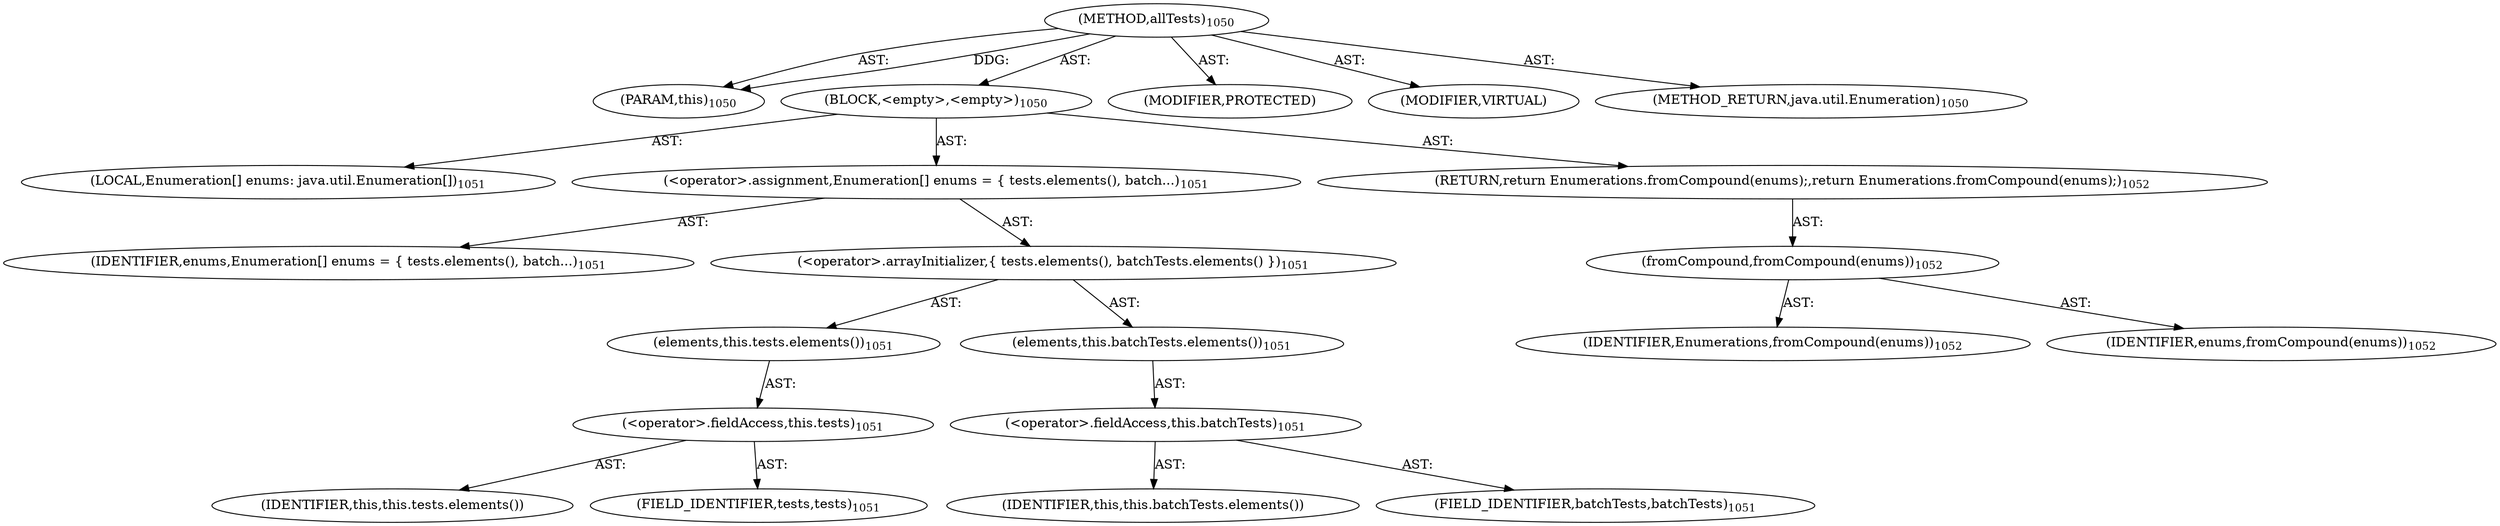 digraph "allTests" {  
"111669149741" [label = <(METHOD,allTests)<SUB>1050</SUB>> ]
"115964117078" [label = <(PARAM,this)<SUB>1050</SUB>> ]
"25769803899" [label = <(BLOCK,&lt;empty&gt;,&lt;empty&gt;)<SUB>1050</SUB>> ]
"94489280575" [label = <(LOCAL,Enumeration[] enums: java.util.Enumeration[])<SUB>1051</SUB>> ]
"30064771684" [label = <(&lt;operator&gt;.assignment,Enumeration[] enums = { tests.elements(), batch...)<SUB>1051</SUB>> ]
"68719477259" [label = <(IDENTIFIER,enums,Enumeration[] enums = { tests.elements(), batch...)<SUB>1051</SUB>> ]
"30064771685" [label = <(&lt;operator&gt;.arrayInitializer,{ tests.elements(), batchTests.elements() })<SUB>1051</SUB>> ]
"30064771686" [label = <(elements,this.tests.elements())<SUB>1051</SUB>> ]
"30064771687" [label = <(&lt;operator&gt;.fieldAccess,this.tests)<SUB>1051</SUB>> ]
"68719477260" [label = <(IDENTIFIER,this,this.tests.elements())> ]
"55834574976" [label = <(FIELD_IDENTIFIER,tests,tests)<SUB>1051</SUB>> ]
"30064771688" [label = <(elements,this.batchTests.elements())<SUB>1051</SUB>> ]
"30064771689" [label = <(&lt;operator&gt;.fieldAccess,this.batchTests)<SUB>1051</SUB>> ]
"68719477261" [label = <(IDENTIFIER,this,this.batchTests.elements())> ]
"55834574977" [label = <(FIELD_IDENTIFIER,batchTests,batchTests)<SUB>1051</SUB>> ]
"146028888079" [label = <(RETURN,return Enumerations.fromCompound(enums);,return Enumerations.fromCompound(enums);)<SUB>1052</SUB>> ]
"30064771690" [label = <(fromCompound,fromCompound(enums))<SUB>1052</SUB>> ]
"68719477262" [label = <(IDENTIFIER,Enumerations,fromCompound(enums))<SUB>1052</SUB>> ]
"68719477263" [label = <(IDENTIFIER,enums,fromCompound(enums))<SUB>1052</SUB>> ]
"133143986287" [label = <(MODIFIER,PROTECTED)> ]
"133143986288" [label = <(MODIFIER,VIRTUAL)> ]
"128849018925" [label = <(METHOD_RETURN,java.util.Enumeration)<SUB>1050</SUB>> ]
  "111669149741" -> "115964117078"  [ label = "AST: "] 
  "111669149741" -> "25769803899"  [ label = "AST: "] 
  "111669149741" -> "133143986287"  [ label = "AST: "] 
  "111669149741" -> "133143986288"  [ label = "AST: "] 
  "111669149741" -> "128849018925"  [ label = "AST: "] 
  "25769803899" -> "94489280575"  [ label = "AST: "] 
  "25769803899" -> "30064771684"  [ label = "AST: "] 
  "25769803899" -> "146028888079"  [ label = "AST: "] 
  "30064771684" -> "68719477259"  [ label = "AST: "] 
  "30064771684" -> "30064771685"  [ label = "AST: "] 
  "30064771685" -> "30064771686"  [ label = "AST: "] 
  "30064771685" -> "30064771688"  [ label = "AST: "] 
  "30064771686" -> "30064771687"  [ label = "AST: "] 
  "30064771687" -> "68719477260"  [ label = "AST: "] 
  "30064771687" -> "55834574976"  [ label = "AST: "] 
  "30064771688" -> "30064771689"  [ label = "AST: "] 
  "30064771689" -> "68719477261"  [ label = "AST: "] 
  "30064771689" -> "55834574977"  [ label = "AST: "] 
  "146028888079" -> "30064771690"  [ label = "AST: "] 
  "30064771690" -> "68719477262"  [ label = "AST: "] 
  "30064771690" -> "68719477263"  [ label = "AST: "] 
  "111669149741" -> "115964117078"  [ label = "DDG: "] 
}
